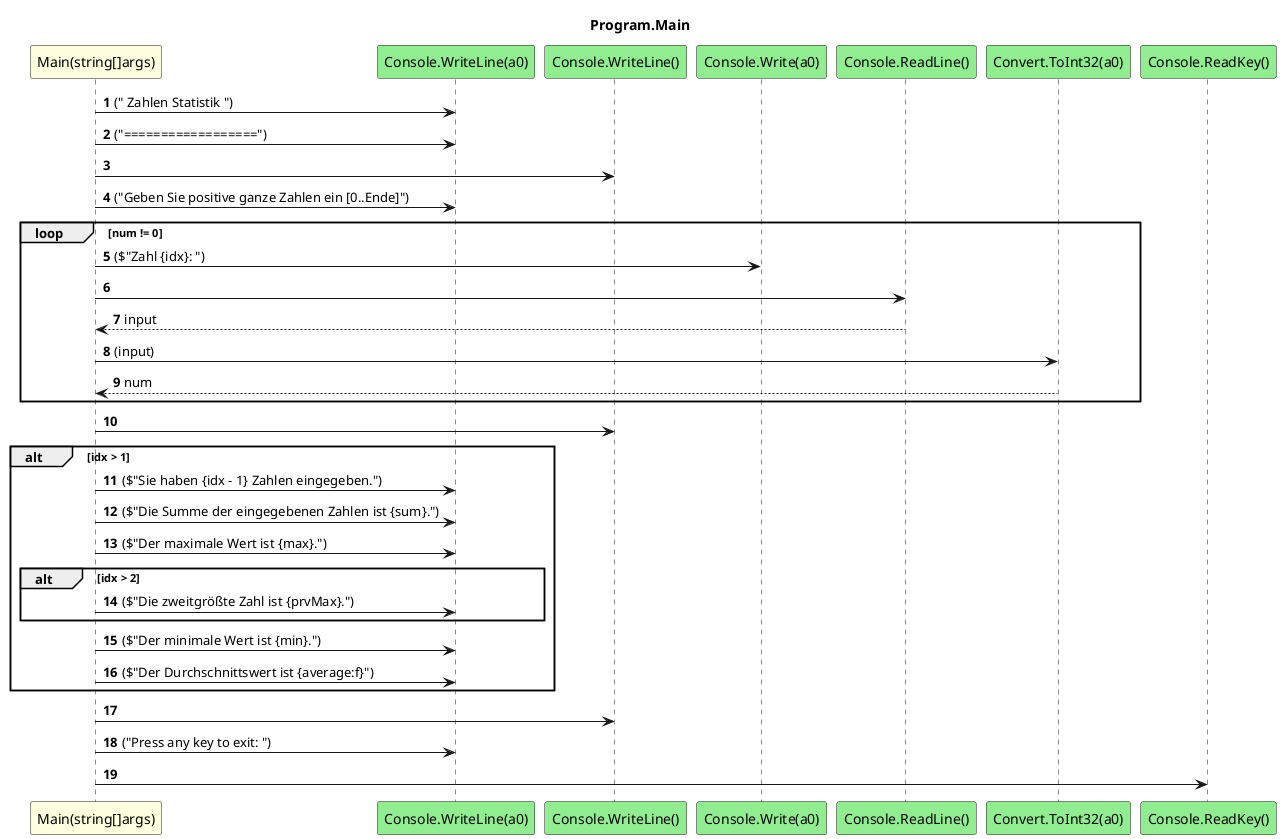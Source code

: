 @startuml Program.Main
title Program.Main
participant "Main(string[]args)" as Main_p0 #LightYellow
participant "Console.WriteLine(a0)" as Console_WriteLine_a0 #LightGreen
participant "Console.WriteLine()" as Console_WriteLine #LightGreen
participant "Console.Write(a0)" as Console_Write_a0 #LightGreen
participant "Console.ReadLine()" as Console_ReadLine #LightGreen
participant "Convert.ToInt32(a0)" as Convert_ToInt32_a0 #LightGreen
participant "Console.ReadKey()" as Console_ReadKey #LightGreen
autonumber
Main_p0 -> Console_WriteLine_a0 : (" Zahlen Statistik ")
Main_p0 -> Console_WriteLine_a0 : ("==================")
Main_p0 -> Console_WriteLine
Main_p0 -> Console_WriteLine_a0 : ("Geben Sie positive ganze Zahlen ein [0..Ende]")
loop num != 0
    Main_p0 -> Console_Write_a0 : ($"Zahl {idx}: ")
    Main_p0 -> Console_ReadLine
    Console_ReadLine --> Main_p0 : input
    Main_p0 -> Convert_ToInt32_a0 : (input)
    Convert_ToInt32_a0 --> Main_p0 : num
end
Main_p0 -> Console_WriteLine
alt idx > 1
    Main_p0 -> Console_WriteLine_a0 : ($"Sie haben {idx - 1} Zahlen eingegeben.")
    Main_p0 -> Console_WriteLine_a0 : ($"Die Summe der eingegebenen Zahlen ist {sum}.")
    Main_p0 -> Console_WriteLine_a0 : ($"Der maximale Wert ist {max}.")
    alt idx > 2
        Main_p0 -> Console_WriteLine_a0 : ($"Die zweitgrößte Zahl ist {prvMax}.")
    end
    Main_p0 -> Console_WriteLine_a0 : ($"Der minimale Wert ist {min}.")
    Main_p0 -> Console_WriteLine_a0 : ($"Der Durchschnittswert ist {average:f}")
end
Main_p0 -> Console_WriteLine
Main_p0 -> Console_WriteLine_a0 : ("Press any key to exit: ")
Main_p0 -> Console_ReadKey
@enduml
